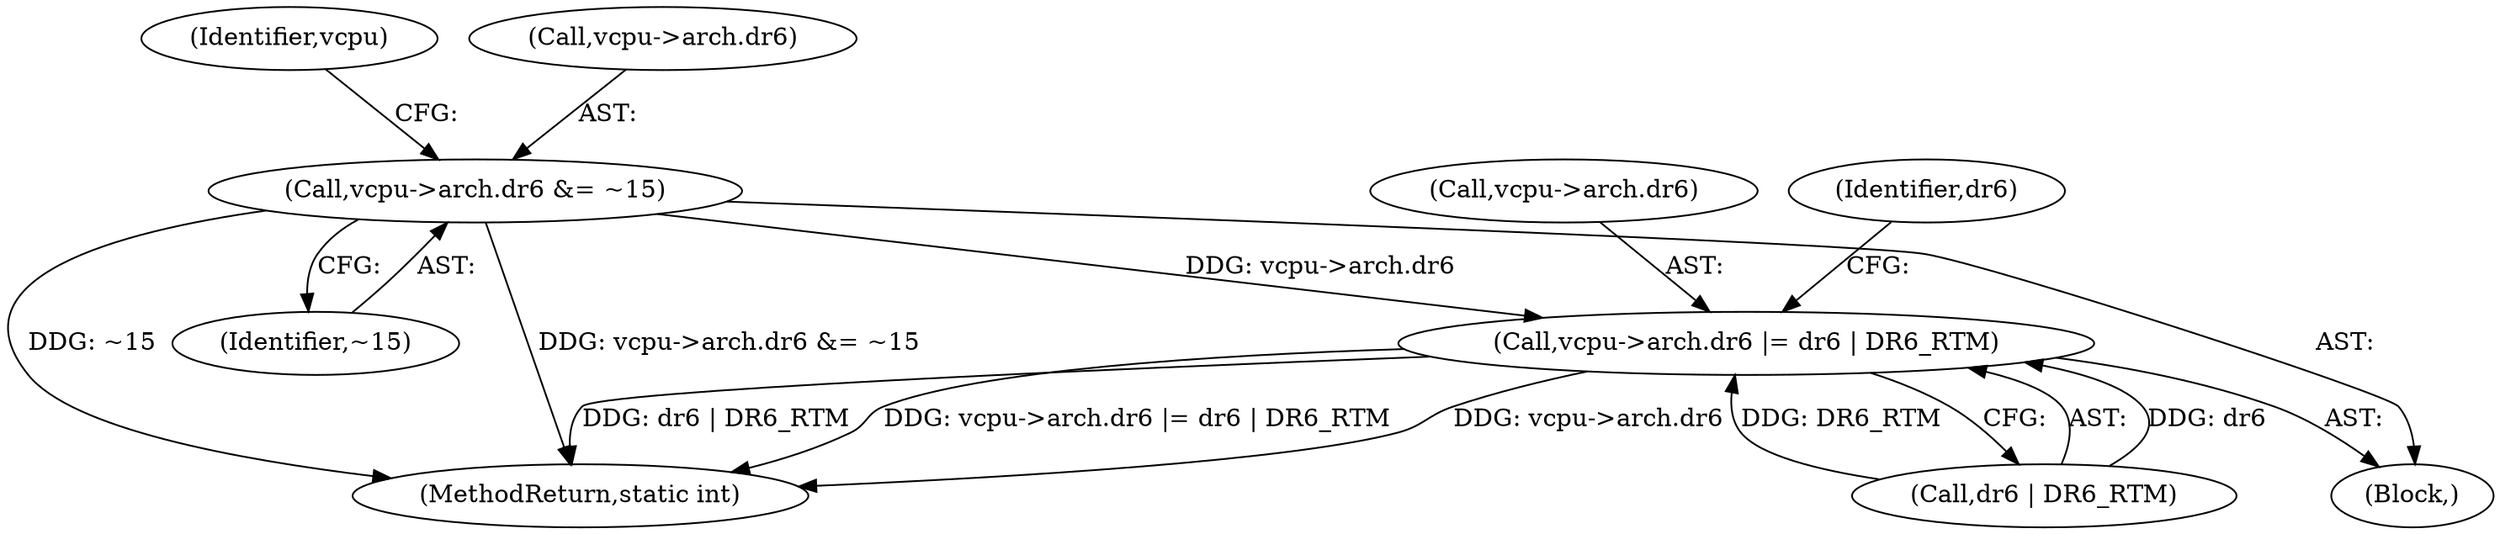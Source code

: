 digraph "0_linux_ef85b67385436ddc1998f45f1d6a210f935b3388@pointer" {
"1000343" [label="(Call,vcpu->arch.dr6 &= ~15)"];
"1000350" [label="(Call,vcpu->arch.dr6 |= dr6 | DR6_RTM)"];
"1000457" [label="(MethodReturn,static int)"];
"1000343" [label="(Call,vcpu->arch.dr6 &= ~15)"];
"1000342" [label="(Block,)"];
"1000350" [label="(Call,vcpu->arch.dr6 |= dr6 | DR6_RTM)"];
"1000349" [label="(Identifier,~15)"];
"1000351" [label="(Call,vcpu->arch.dr6)"];
"1000356" [label="(Call,dr6 | DR6_RTM)"];
"1000353" [label="(Identifier,vcpu)"];
"1000362" [label="(Identifier,dr6)"];
"1000344" [label="(Call,vcpu->arch.dr6)"];
"1000343" -> "1000342"  [label="AST: "];
"1000343" -> "1000349"  [label="CFG: "];
"1000344" -> "1000343"  [label="AST: "];
"1000349" -> "1000343"  [label="AST: "];
"1000353" -> "1000343"  [label="CFG: "];
"1000343" -> "1000457"  [label="DDG: ~15"];
"1000343" -> "1000457"  [label="DDG: vcpu->arch.dr6 &= ~15"];
"1000343" -> "1000350"  [label="DDG: vcpu->arch.dr6"];
"1000350" -> "1000342"  [label="AST: "];
"1000350" -> "1000356"  [label="CFG: "];
"1000351" -> "1000350"  [label="AST: "];
"1000356" -> "1000350"  [label="AST: "];
"1000362" -> "1000350"  [label="CFG: "];
"1000350" -> "1000457"  [label="DDG: vcpu->arch.dr6"];
"1000350" -> "1000457"  [label="DDG: dr6 | DR6_RTM"];
"1000350" -> "1000457"  [label="DDG: vcpu->arch.dr6 |= dr6 | DR6_RTM"];
"1000356" -> "1000350"  [label="DDG: dr6"];
"1000356" -> "1000350"  [label="DDG: DR6_RTM"];
}
